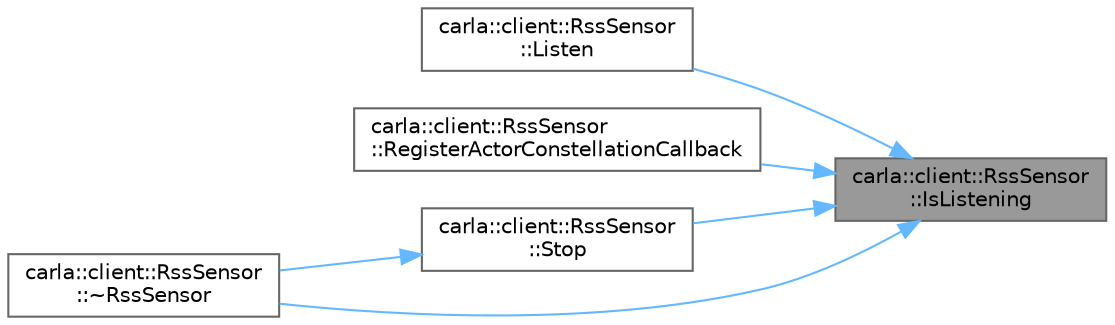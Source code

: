 digraph "carla::client::RssSensor::IsListening"
{
 // INTERACTIVE_SVG=YES
 // LATEX_PDF_SIZE
  bgcolor="transparent";
  edge [fontname=Helvetica,fontsize=10,labelfontname=Helvetica,labelfontsize=10];
  node [fontname=Helvetica,fontsize=10,shape=box,height=0.2,width=0.4];
  rankdir="RL";
  Node1 [id="Node000001",label="carla::client::RssSensor\l::IsListening",height=0.2,width=0.4,color="gray40", fillcolor="grey60", style="filled", fontcolor="black",tooltip="Return whether this Sensor instance is currently listening to the associated sensor in the simulator."];
  Node1 -> Node2 [id="edge1_Node000001_Node000002",dir="back",color="steelblue1",style="solid",tooltip=" "];
  Node2 [id="Node000002",label="carla::client::RssSensor\l::Listen",height=0.2,width=0.4,color="grey40", fillcolor="white", style="filled",URL="$d7/db6/classcarla_1_1client_1_1RssSensor.html#af2dcc2b1ee4a52dbc8e1e7727e3653c4",tooltip="Register a callback to be executed each time a new measurement is received."];
  Node1 -> Node3 [id="edge2_Node000001_Node000003",dir="back",color="steelblue1",style="solid",tooltip=" "];
  Node3 [id="Node000003",label="carla::client::RssSensor\l::RegisterActorConstellationCallback",height=0.2,width=0.4,color="grey40", fillcolor="white", style="filled",URL="$d7/db6/classcarla_1_1client_1_1RssSensor.html#a761bb9c8cfffcd4225fd19453b76e108",tooltip="Register a callback to be executed for each actor within each measurement to be processed to decide o..."];
  Node1 -> Node4 [id="edge3_Node000001_Node000004",dir="back",color="steelblue1",style="solid",tooltip=" "];
  Node4 [id="Node000004",label="carla::client::RssSensor\l::Stop",height=0.2,width=0.4,color="grey40", fillcolor="white", style="filled",URL="$d7/db6/classcarla_1_1client_1_1RssSensor.html#a84708b0cda6793b54a1df34c90050962",tooltip="Stop listening for new measurements."];
  Node4 -> Node5 [id="edge4_Node000004_Node000005",dir="back",color="steelblue1",style="solid",tooltip=" "];
  Node5 [id="Node000005",label="carla::client::RssSensor\l::~RssSensor",height=0.2,width=0.4,color="grey40", fillcolor="white", style="filled",URL="$d7/db6/classcarla_1_1client_1_1RssSensor.html#a4374f932e9cc6e726d7cbf98a7006cc9",tooltip="destructor"];
  Node1 -> Node5 [id="edge5_Node000001_Node000005",dir="back",color="steelblue1",style="solid",tooltip=" "];
}
